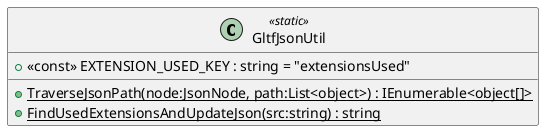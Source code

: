 @startuml
class GltfJsonUtil <<static>> {
    + <<const>> EXTENSION_USED_KEY : string = "extensionsUsed"
    + {static} TraverseJsonPath(node:JsonNode, path:List<object>) : IEnumerable<object[]>
    + {static} FindUsedExtensionsAndUpdateJson(src:string) : string
}
@enduml
